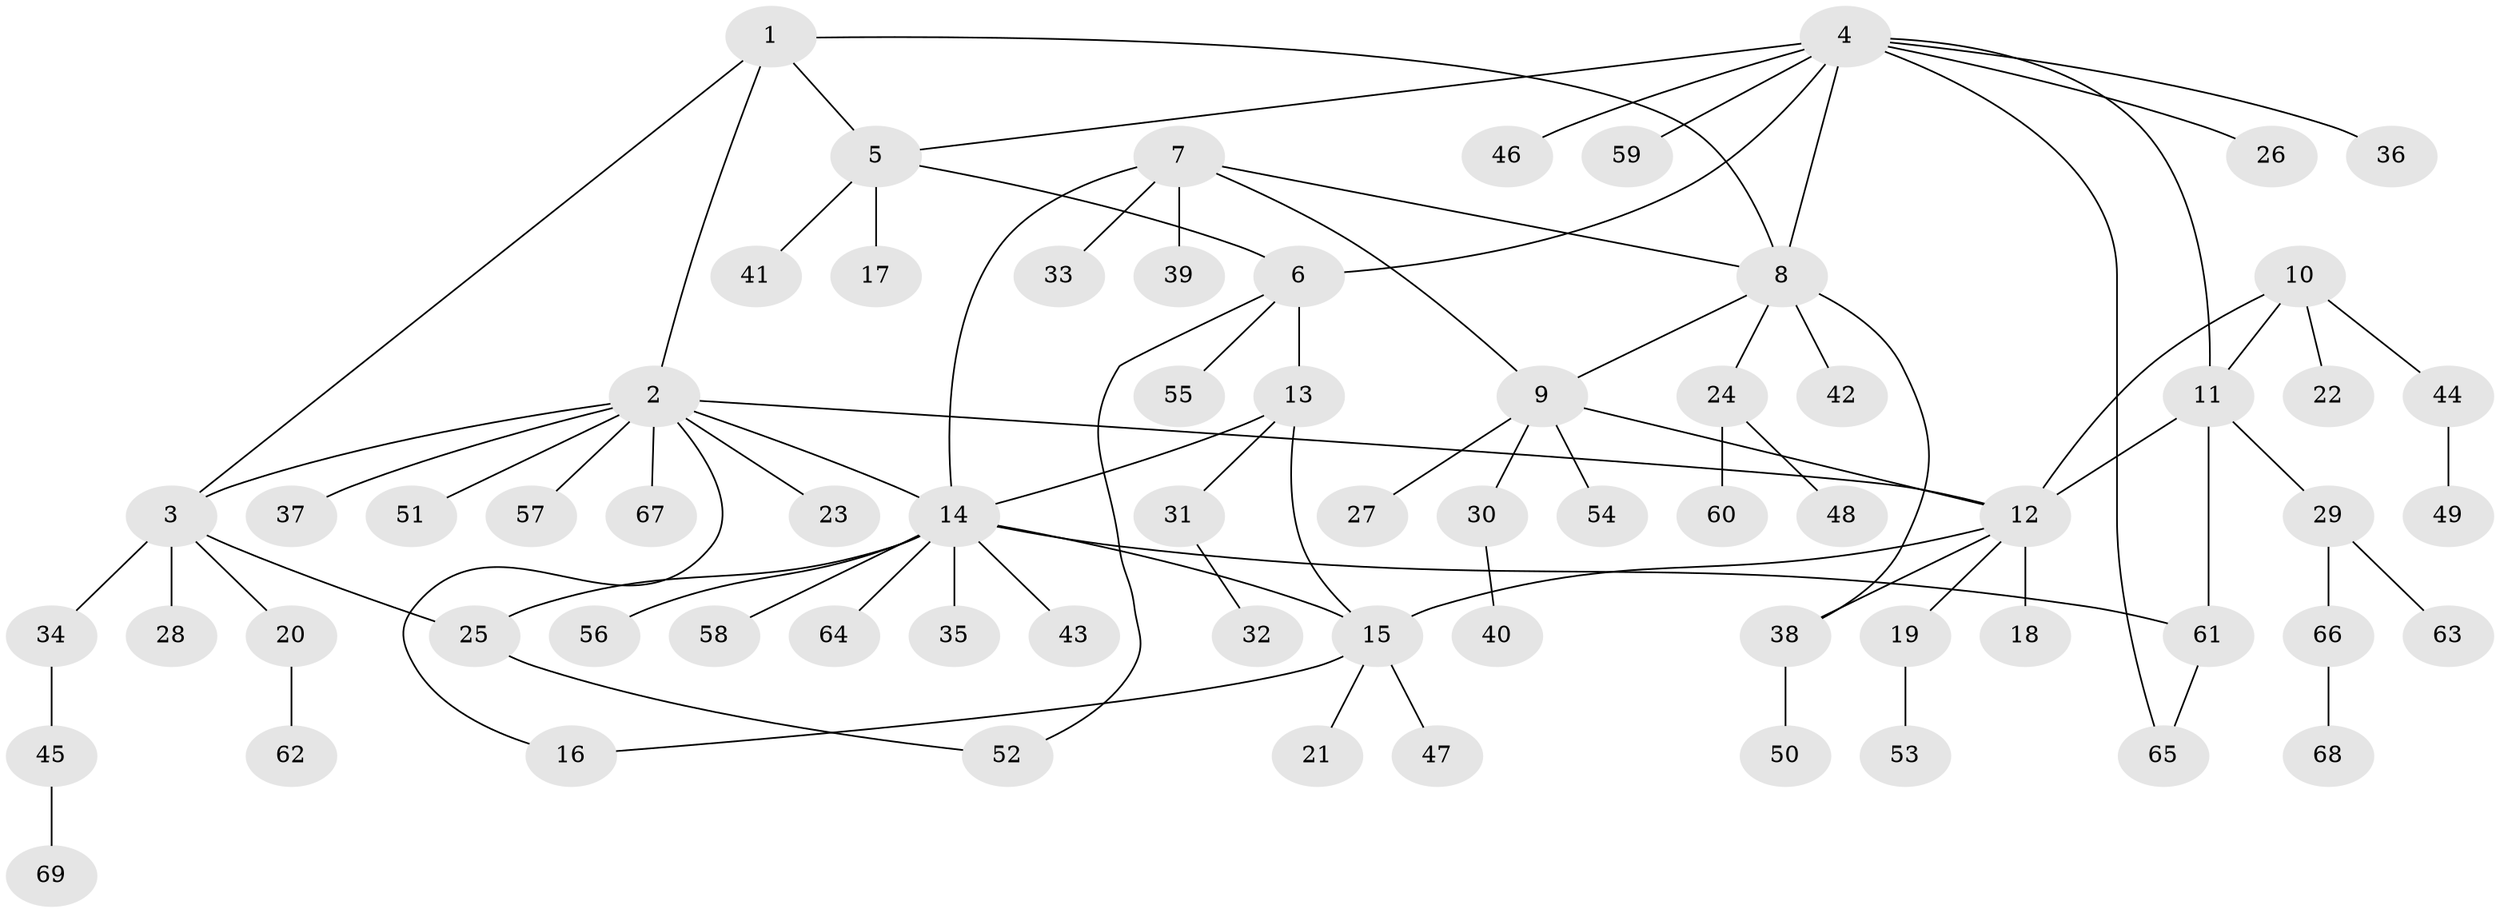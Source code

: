 // Generated by graph-tools (version 1.1) at 2025/50/03/09/25 03:50:37]
// undirected, 69 vertices, 85 edges
graph export_dot {
graph [start="1"]
  node [color=gray90,style=filled];
  1;
  2;
  3;
  4;
  5;
  6;
  7;
  8;
  9;
  10;
  11;
  12;
  13;
  14;
  15;
  16;
  17;
  18;
  19;
  20;
  21;
  22;
  23;
  24;
  25;
  26;
  27;
  28;
  29;
  30;
  31;
  32;
  33;
  34;
  35;
  36;
  37;
  38;
  39;
  40;
  41;
  42;
  43;
  44;
  45;
  46;
  47;
  48;
  49;
  50;
  51;
  52;
  53;
  54;
  55;
  56;
  57;
  58;
  59;
  60;
  61;
  62;
  63;
  64;
  65;
  66;
  67;
  68;
  69;
  1 -- 2;
  1 -- 3;
  1 -- 5;
  1 -- 8;
  2 -- 3;
  2 -- 12;
  2 -- 14;
  2 -- 16;
  2 -- 23;
  2 -- 37;
  2 -- 51;
  2 -- 57;
  2 -- 67;
  3 -- 20;
  3 -- 25;
  3 -- 28;
  3 -- 34;
  4 -- 5;
  4 -- 6;
  4 -- 8;
  4 -- 11;
  4 -- 26;
  4 -- 36;
  4 -- 46;
  4 -- 59;
  4 -- 65;
  5 -- 6;
  5 -- 17;
  5 -- 41;
  6 -- 13;
  6 -- 52;
  6 -- 55;
  7 -- 8;
  7 -- 9;
  7 -- 14;
  7 -- 33;
  7 -- 39;
  8 -- 9;
  8 -- 24;
  8 -- 38;
  8 -- 42;
  9 -- 12;
  9 -- 27;
  9 -- 30;
  9 -- 54;
  10 -- 11;
  10 -- 12;
  10 -- 22;
  10 -- 44;
  11 -- 12;
  11 -- 29;
  11 -- 61;
  12 -- 15;
  12 -- 18;
  12 -- 19;
  12 -- 38;
  13 -- 14;
  13 -- 15;
  13 -- 31;
  14 -- 15;
  14 -- 25;
  14 -- 35;
  14 -- 43;
  14 -- 56;
  14 -- 58;
  14 -- 61;
  14 -- 64;
  15 -- 16;
  15 -- 21;
  15 -- 47;
  19 -- 53;
  20 -- 62;
  24 -- 48;
  24 -- 60;
  25 -- 52;
  29 -- 63;
  29 -- 66;
  30 -- 40;
  31 -- 32;
  34 -- 45;
  38 -- 50;
  44 -- 49;
  45 -- 69;
  61 -- 65;
  66 -- 68;
}
